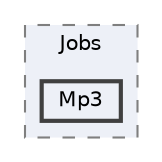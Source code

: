 digraph "app/Jobs/Mp3"
{
 // LATEX_PDF_SIZE
  bgcolor="transparent";
  edge [fontname=Helvetica,fontsize=10,labelfontname=Helvetica,labelfontsize=10];
  node [fontname=Helvetica,fontsize=10,shape=box,height=0.2,width=0.4];
  compound=true
  subgraph clusterdir_d516c96f5fe0013fc0afdef8d199e3e1 {
    graph [ bgcolor="#edf0f7", pencolor="grey50", label="Jobs", fontname=Helvetica,fontsize=10 style="filled,dashed", URL="dir_d516c96f5fe0013fc0afdef8d199e3e1.html",tooltip=""]
  dir_6da9a38ca49c5cecc7ec8aa582f9ea14 [label="Mp3", fillcolor="#edf0f7", color="grey25", style="filled,bold", URL="dir_6da9a38ca49c5cecc7ec8aa582f9ea14.html",tooltip=""];
  }
}
